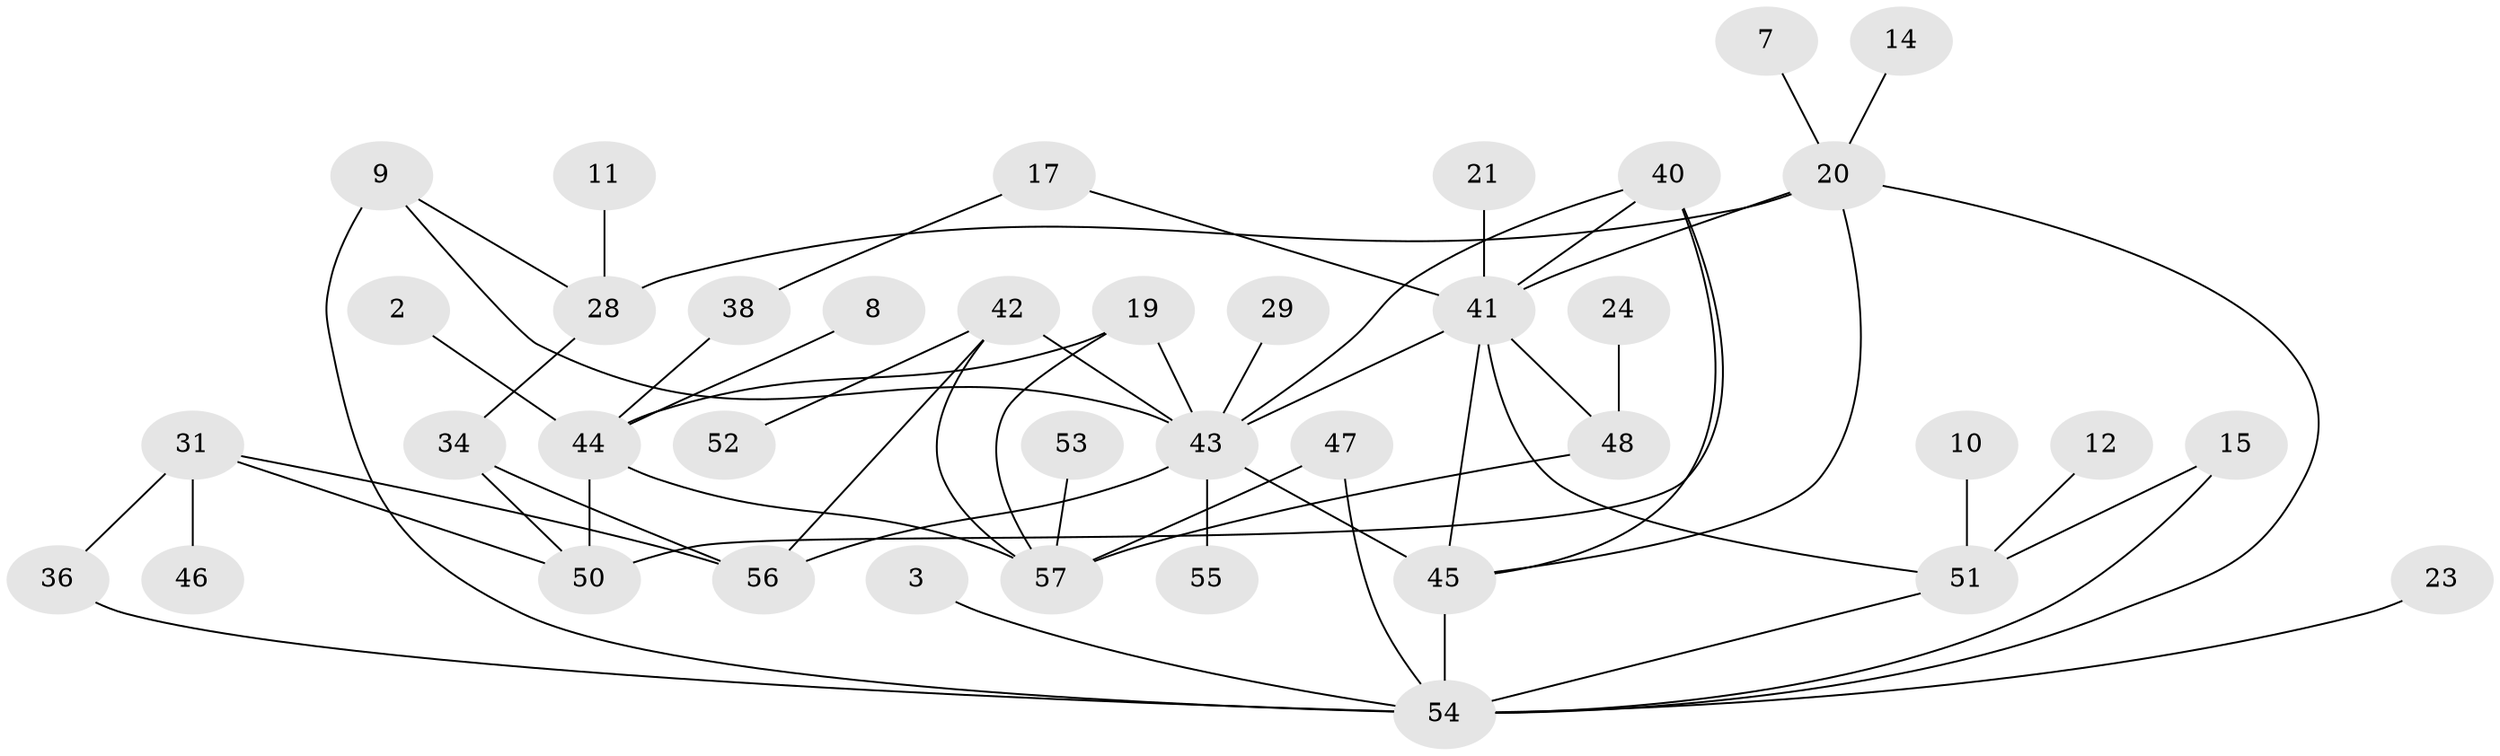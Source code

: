 // original degree distribution, {0: 0.14285714285714285, 1: 0.24107142857142858, 2: 0.25, 6: 0.026785714285714284, 3: 0.21428571428571427, 5: 0.0625, 4: 0.0625}
// Generated by graph-tools (version 1.1) at 2025/49/03/09/25 03:49:12]
// undirected, 39 vertices, 58 edges
graph export_dot {
graph [start="1"]
  node [color=gray90,style=filled];
  2;
  3;
  7;
  8;
  9;
  10;
  11;
  12;
  14;
  15;
  17;
  19;
  20;
  21;
  23;
  24;
  28;
  29;
  31;
  34;
  36;
  38;
  40;
  41;
  42;
  43;
  44;
  45;
  46;
  47;
  48;
  50;
  51;
  52;
  53;
  54;
  55;
  56;
  57;
  2 -- 44 [weight=1.0];
  3 -- 54 [weight=1.0];
  7 -- 20 [weight=1.0];
  8 -- 44 [weight=1.0];
  9 -- 28 [weight=1.0];
  9 -- 43 [weight=1.0];
  9 -- 54 [weight=2.0];
  10 -- 51 [weight=1.0];
  11 -- 28 [weight=1.0];
  12 -- 51 [weight=1.0];
  14 -- 20 [weight=1.0];
  15 -- 51 [weight=1.0];
  15 -- 54 [weight=1.0];
  17 -- 38 [weight=1.0];
  17 -- 41 [weight=1.0];
  19 -- 43 [weight=1.0];
  19 -- 44 [weight=1.0];
  19 -- 57 [weight=1.0];
  20 -- 28 [weight=1.0];
  20 -- 41 [weight=1.0];
  20 -- 45 [weight=1.0];
  20 -- 54 [weight=1.0];
  21 -- 41 [weight=1.0];
  23 -- 54 [weight=1.0];
  24 -- 48 [weight=1.0];
  28 -- 34 [weight=1.0];
  29 -- 43 [weight=1.0];
  31 -- 36 [weight=1.0];
  31 -- 46 [weight=1.0];
  31 -- 50 [weight=1.0];
  31 -- 56 [weight=1.0];
  34 -- 50 [weight=1.0];
  34 -- 56 [weight=1.0];
  36 -- 54 [weight=1.0];
  38 -- 44 [weight=1.0];
  40 -- 41 [weight=1.0];
  40 -- 43 [weight=1.0];
  40 -- 45 [weight=1.0];
  40 -- 50 [weight=1.0];
  41 -- 43 [weight=1.0];
  41 -- 45 [weight=1.0];
  41 -- 48 [weight=1.0];
  41 -- 51 [weight=1.0];
  42 -- 43 [weight=1.0];
  42 -- 52 [weight=1.0];
  42 -- 56 [weight=1.0];
  42 -- 57 [weight=2.0];
  43 -- 45 [weight=1.0];
  43 -- 55 [weight=1.0];
  43 -- 56 [weight=1.0];
  44 -- 50 [weight=2.0];
  44 -- 57 [weight=1.0];
  45 -- 54 [weight=2.0];
  47 -- 54 [weight=1.0];
  47 -- 57 [weight=1.0];
  48 -- 57 [weight=1.0];
  51 -- 54 [weight=1.0];
  53 -- 57 [weight=1.0];
}
